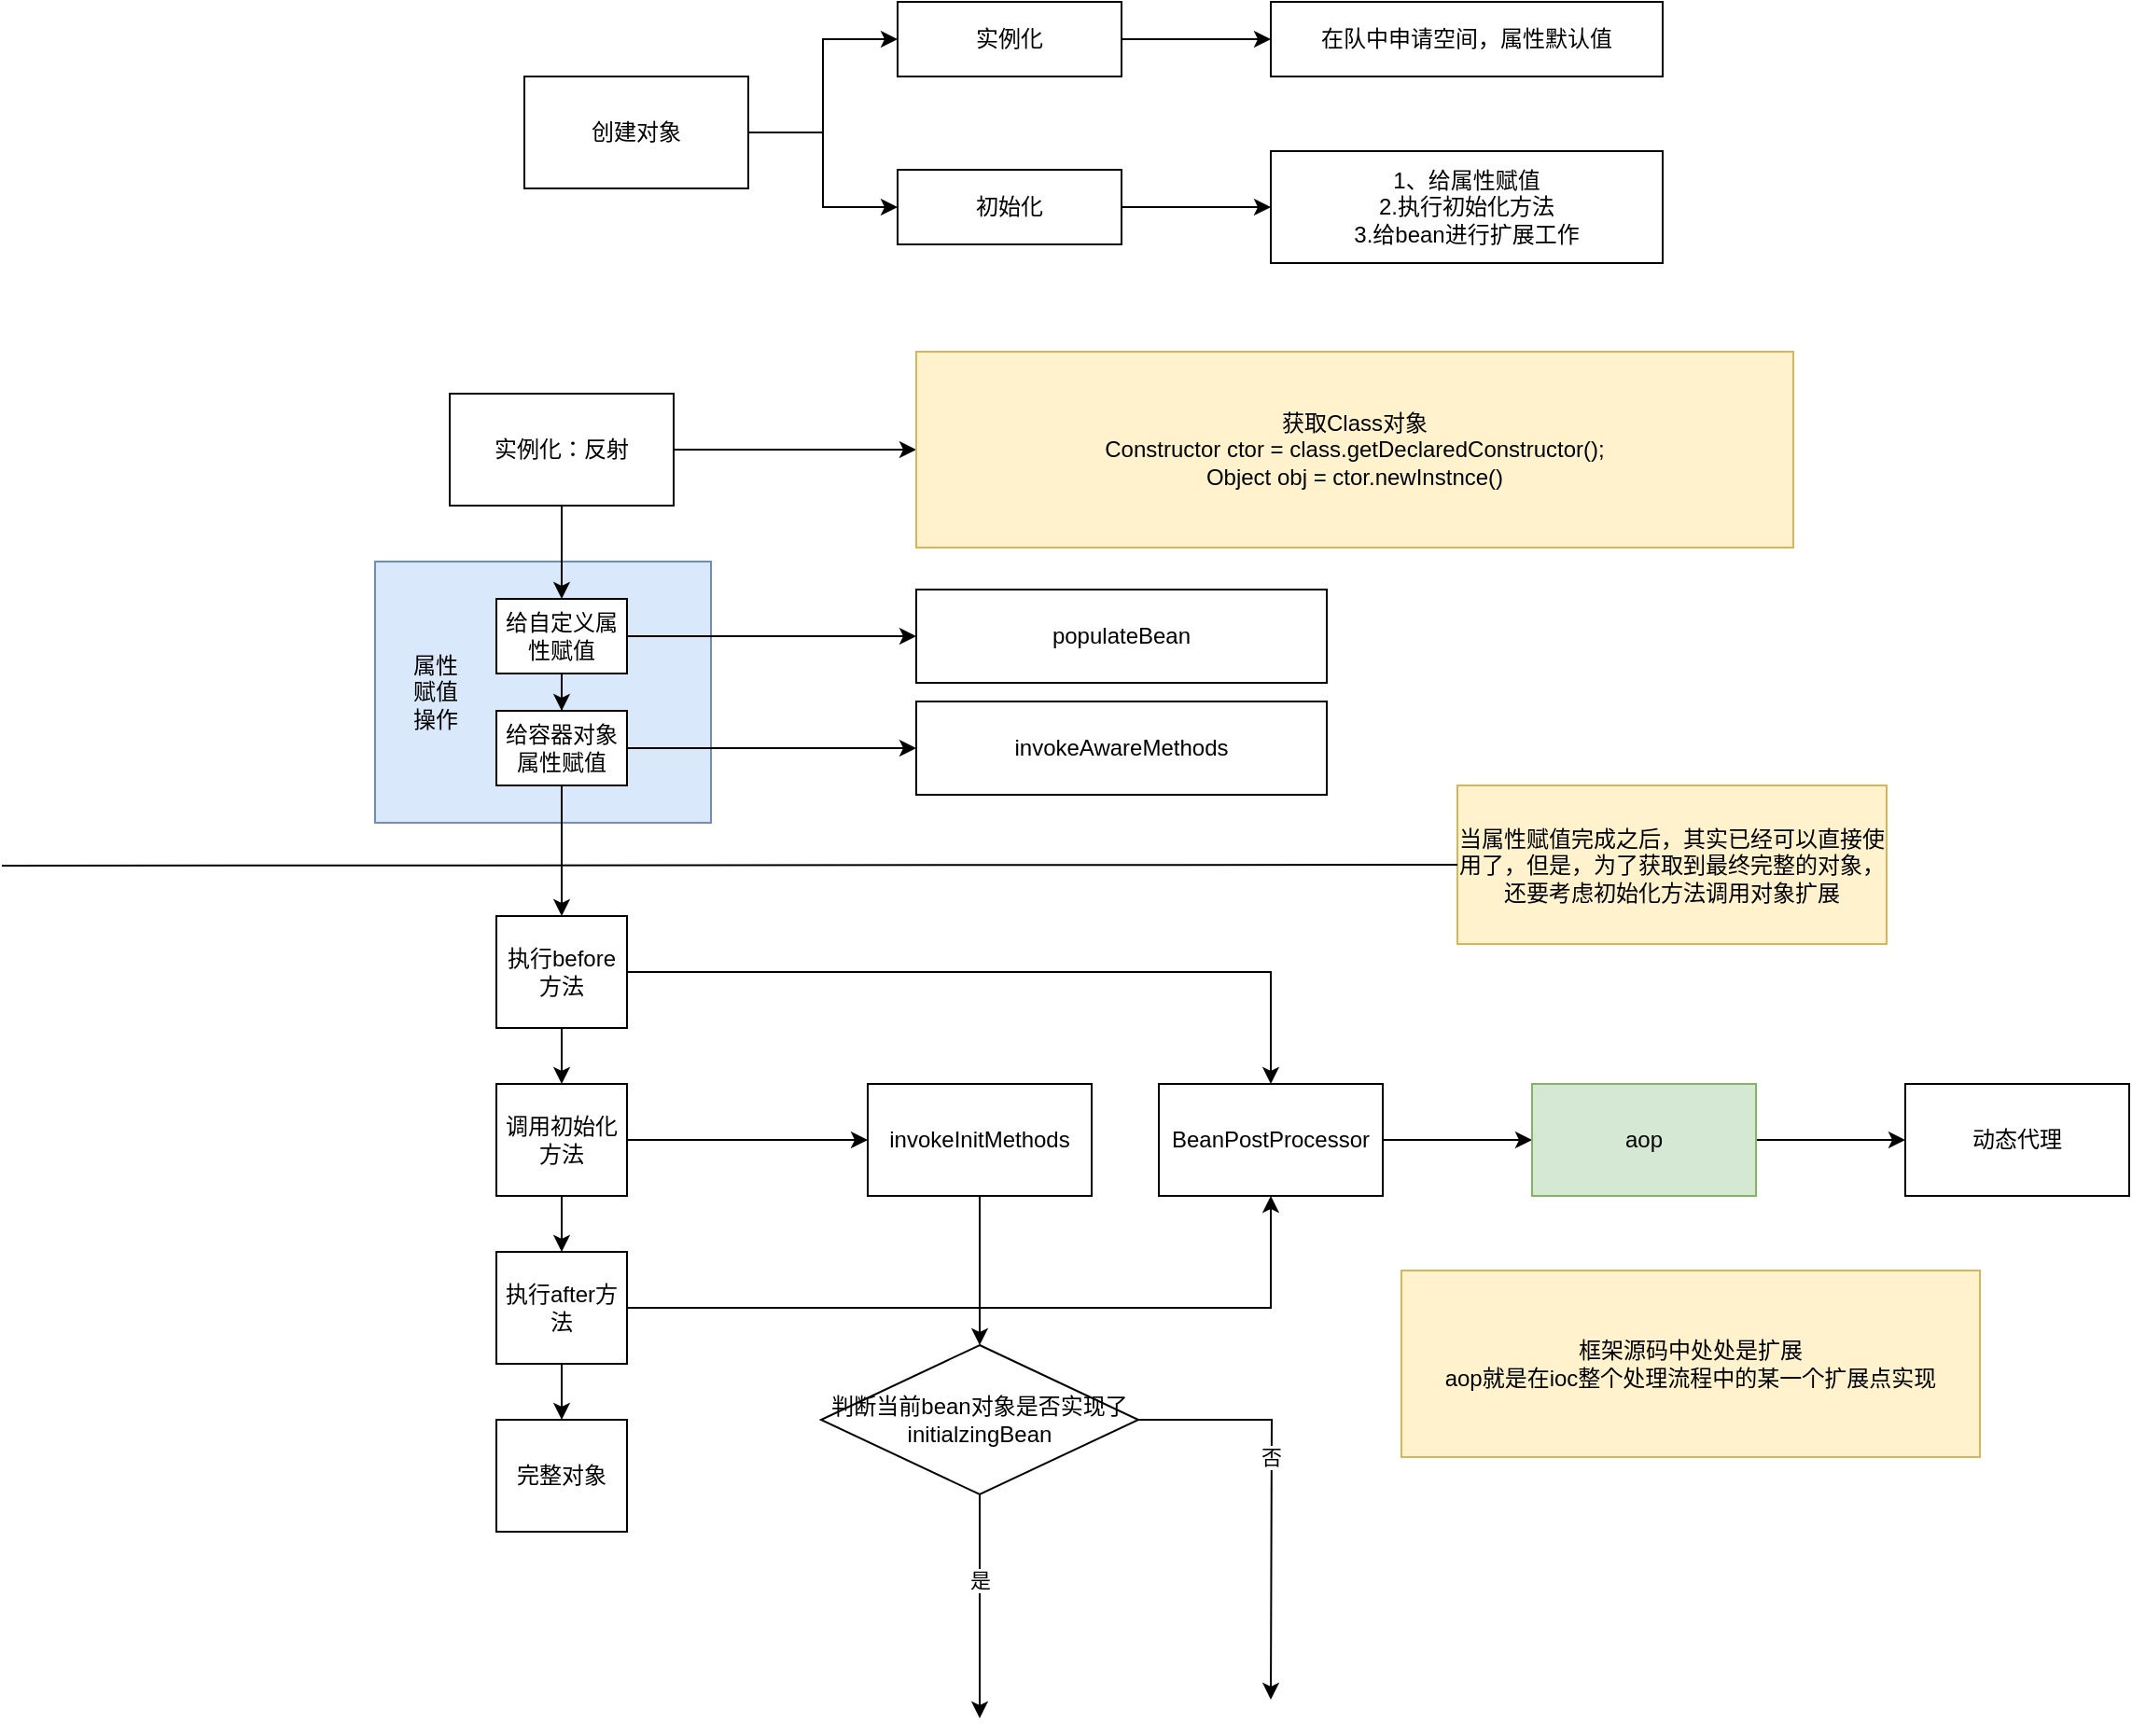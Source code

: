 <mxfile compressed="true" version="16.1.0" type="github"><diagram id="0PKtuLwfS05LTYKEAXhl" name="Page-1"><mxGraphModel dx="1422" dy="762" grid="1" gridSize="10" guides="1" tooltips="1" connect="1" arrows="1" fold="1" page="1" pageScale="1" pageWidth="827" pageHeight="1169" math="0" shadow="0"><root><mxCell id="0"/><mxCell id="1" parent="0"/><mxCell id="_FVEH-XrQzqngvuNkuMf-18" value="" style="rounded=0;whiteSpace=wrap;html=1;fillColor=#dae8fc;strokeColor=#6c8ebf;" vertex="1" parent="1"><mxGeometry x="230" y="330" width="180" height="140" as="geometry"/></mxCell><mxCell id="_FVEH-XrQzqngvuNkuMf-3" value="" style="edgeStyle=orthogonalEdgeStyle;rounded=0;orthogonalLoop=1;jettySize=auto;html=1;" edge="1" parent="1" source="_FVEH-XrQzqngvuNkuMf-1" target="_FVEH-XrQzqngvuNkuMf-2"><mxGeometry relative="1" as="geometry"/></mxCell><mxCell id="_FVEH-XrQzqngvuNkuMf-5" value="" style="edgeStyle=orthogonalEdgeStyle;rounded=0;orthogonalLoop=1;jettySize=auto;html=1;" edge="1" parent="1" source="_FVEH-XrQzqngvuNkuMf-1" target="_FVEH-XrQzqngvuNkuMf-4"><mxGeometry relative="1" as="geometry"/></mxCell><mxCell id="_FVEH-XrQzqngvuNkuMf-1" value="创建对象" style="rounded=0;whiteSpace=wrap;html=1;" vertex="1" parent="1"><mxGeometry x="310" y="70" width="120" height="60" as="geometry"/></mxCell><mxCell id="_FVEH-XrQzqngvuNkuMf-7" value="" style="edgeStyle=orthogonalEdgeStyle;rounded=0;orthogonalLoop=1;jettySize=auto;html=1;" edge="1" parent="1" source="_FVEH-XrQzqngvuNkuMf-2" target="_FVEH-XrQzqngvuNkuMf-6"><mxGeometry relative="1" as="geometry"/></mxCell><mxCell id="_FVEH-XrQzqngvuNkuMf-2" value="实例化" style="whiteSpace=wrap;html=1;rounded=0;" vertex="1" parent="1"><mxGeometry x="510" y="30" width="120" height="40" as="geometry"/></mxCell><mxCell id="_FVEH-XrQzqngvuNkuMf-9" value="" style="edgeStyle=orthogonalEdgeStyle;rounded=0;orthogonalLoop=1;jettySize=auto;html=1;" edge="1" parent="1" source="_FVEH-XrQzqngvuNkuMf-4" target="_FVEH-XrQzqngvuNkuMf-8"><mxGeometry relative="1" as="geometry"/></mxCell><mxCell id="_FVEH-XrQzqngvuNkuMf-4" value="初始化" style="whiteSpace=wrap;html=1;rounded=0;" vertex="1" parent="1"><mxGeometry x="510" y="120" width="120" height="40" as="geometry"/></mxCell><mxCell id="_FVEH-XrQzqngvuNkuMf-6" value="在队中申请空间，属性默认值" style="whiteSpace=wrap;html=1;rounded=0;" vertex="1" parent="1"><mxGeometry x="710" y="30" width="210" height="40" as="geometry"/></mxCell><mxCell id="_FVEH-XrQzqngvuNkuMf-8" value="1、给属性赋值&lt;br&gt;2.执行初始化方法&lt;br&gt;3.给bean进行扩展工作" style="whiteSpace=wrap;html=1;rounded=0;" vertex="1" parent="1"><mxGeometry x="710" y="110" width="210" height="60" as="geometry"/></mxCell><mxCell id="_FVEH-XrQzqngvuNkuMf-15" value="" style="edgeStyle=orthogonalEdgeStyle;rounded=0;orthogonalLoop=1;jettySize=auto;html=1;" edge="1" parent="1" source="_FVEH-XrQzqngvuNkuMf-10" target="_FVEH-XrQzqngvuNkuMf-14"><mxGeometry relative="1" as="geometry"/></mxCell><mxCell id="_FVEH-XrQzqngvuNkuMf-10" value="实例化：反射" style="rounded=0;whiteSpace=wrap;html=1;" vertex="1" parent="1"><mxGeometry x="270" y="240" width="120" height="60" as="geometry"/></mxCell><mxCell id="_FVEH-XrQzqngvuNkuMf-14" value="获取Class对象&lt;br&gt;Constructor ctor = class.getDeclaredConstructor();&lt;br&gt;Object obj = ctor.newInstnce()" style="text;html=1;strokeColor=#d6b656;fillColor=#fff2cc;align=center;verticalAlign=middle;whiteSpace=wrap;rounded=0;" vertex="1" parent="1"><mxGeometry x="520" y="217.5" width="470" height="105" as="geometry"/></mxCell><mxCell id="_FVEH-XrQzqngvuNkuMf-22" value="" style="edgeStyle=orthogonalEdgeStyle;rounded=0;orthogonalLoop=1;jettySize=auto;html=1;" edge="1" parent="1" source="_FVEH-XrQzqngvuNkuMf-16" target="_FVEH-XrQzqngvuNkuMf-17"><mxGeometry relative="1" as="geometry"/></mxCell><mxCell id="_FVEH-XrQzqngvuNkuMf-16" value="给自定义属性赋值" style="rounded=0;whiteSpace=wrap;html=1;" vertex="1" parent="1"><mxGeometry x="295" y="350" width="70" height="40" as="geometry"/></mxCell><mxCell id="_FVEH-XrQzqngvuNkuMf-26" value="" style="edgeStyle=orthogonalEdgeStyle;rounded=0;orthogonalLoop=1;jettySize=auto;html=1;" edge="1" parent="1" source="_FVEH-XrQzqngvuNkuMf-17" target="_FVEH-XrQzqngvuNkuMf-25"><mxGeometry relative="1" as="geometry"/></mxCell><mxCell id="_FVEH-XrQzqngvuNkuMf-28" value="" style="edgeStyle=orthogonalEdgeStyle;rounded=0;orthogonalLoop=1;jettySize=auto;html=1;" edge="1" parent="1" source="_FVEH-XrQzqngvuNkuMf-17" target="_FVEH-XrQzqngvuNkuMf-27"><mxGeometry relative="1" as="geometry"/></mxCell><mxCell id="_FVEH-XrQzqngvuNkuMf-17" value="给容器对象属性赋值" style="rounded=0;whiteSpace=wrap;html=1;" vertex="1" parent="1"><mxGeometry x="295" y="410" width="70" height="40" as="geometry"/></mxCell><mxCell id="_FVEH-XrQzqngvuNkuMf-19" value="属性&lt;br&gt;赋值&lt;br&gt;操作" style="text;html=1;strokeColor=none;fillColor=none;align=center;verticalAlign=middle;whiteSpace=wrap;rounded=0;" vertex="1" parent="1"><mxGeometry x="235" y="360" width="55" height="80" as="geometry"/></mxCell><mxCell id="_FVEH-XrQzqngvuNkuMf-21" value="" style="endArrow=classic;html=1;rounded=0;exitX=0.5;exitY=1;exitDx=0;exitDy=0;entryX=0.5;entryY=0;entryDx=0;entryDy=0;" edge="1" parent="1" source="_FVEH-XrQzqngvuNkuMf-10" target="_FVEH-XrQzqngvuNkuMf-16"><mxGeometry width="50" height="50" relative="1" as="geometry"><mxPoint x="790" y="640" as="sourcePoint"/><mxPoint x="840" y="590" as="targetPoint"/></mxGeometry></mxCell><mxCell id="_FVEH-XrQzqngvuNkuMf-23" value="populateBean" style="rounded=0;whiteSpace=wrap;html=1;" vertex="1" parent="1"><mxGeometry x="520" y="345" width="220" height="50" as="geometry"/></mxCell><mxCell id="_FVEH-XrQzqngvuNkuMf-24" value="" style="endArrow=classic;html=1;rounded=0;exitX=1;exitY=0.5;exitDx=0;exitDy=0;" edge="1" parent="1" source="_FVEH-XrQzqngvuNkuMf-16" target="_FVEH-XrQzqngvuNkuMf-23"><mxGeometry width="50" height="50" relative="1" as="geometry"><mxPoint x="790" y="640" as="sourcePoint"/><mxPoint x="840" y="590" as="targetPoint"/></mxGeometry></mxCell><mxCell id="_FVEH-XrQzqngvuNkuMf-25" value="invokeAwareMethods" style="whiteSpace=wrap;html=1;rounded=0;" vertex="1" parent="1"><mxGeometry x="520" y="405" width="220" height="50" as="geometry"/></mxCell><mxCell id="_FVEH-XrQzqngvuNkuMf-32" value="" style="edgeStyle=orthogonalEdgeStyle;rounded=0;orthogonalLoop=1;jettySize=auto;html=1;" edge="1" parent="1" source="_FVEH-XrQzqngvuNkuMf-27" target="_FVEH-XrQzqngvuNkuMf-29"><mxGeometry relative="1" as="geometry"/></mxCell><mxCell id="_FVEH-XrQzqngvuNkuMf-27" value="执行before方法" style="whiteSpace=wrap;html=1;rounded=0;" vertex="1" parent="1"><mxGeometry x="295" y="520" width="70" height="60" as="geometry"/></mxCell><mxCell id="_FVEH-XrQzqngvuNkuMf-33" value="" style="edgeStyle=orthogonalEdgeStyle;rounded=0;orthogonalLoop=1;jettySize=auto;html=1;" edge="1" parent="1" source="_FVEH-XrQzqngvuNkuMf-29" target="_FVEH-XrQzqngvuNkuMf-30"><mxGeometry relative="1" as="geometry"/></mxCell><mxCell id="_FVEH-XrQzqngvuNkuMf-29" value="调用初始化方法" style="whiteSpace=wrap;html=1;rounded=0;" vertex="1" parent="1"><mxGeometry x="295" y="610" width="70" height="60" as="geometry"/></mxCell><mxCell id="_FVEH-XrQzqngvuNkuMf-34" value="" style="edgeStyle=orthogonalEdgeStyle;rounded=0;orthogonalLoop=1;jettySize=auto;html=1;" edge="1" parent="1" source="_FVEH-XrQzqngvuNkuMf-30" target="_FVEH-XrQzqngvuNkuMf-31"><mxGeometry relative="1" as="geometry"/></mxCell><mxCell id="_FVEH-XrQzqngvuNkuMf-30" value="执行after方法" style="whiteSpace=wrap;html=1;rounded=0;" vertex="1" parent="1"><mxGeometry x="295" y="700" width="70" height="60" as="geometry"/></mxCell><mxCell id="_FVEH-XrQzqngvuNkuMf-31" value="完整对象" style="whiteSpace=wrap;html=1;rounded=0;" vertex="1" parent="1"><mxGeometry x="295" y="790" width="70" height="60" as="geometry"/></mxCell><mxCell id="_FVEH-XrQzqngvuNkuMf-47" style="edgeStyle=orthogonalEdgeStyle;rounded=0;orthogonalLoop=1;jettySize=auto;html=1;entryX=0.5;entryY=0;entryDx=0;entryDy=0;" edge="1" parent="1" source="_FVEH-XrQzqngvuNkuMf-35" target="_FVEH-XrQzqngvuNkuMf-46"><mxGeometry relative="1" as="geometry"/></mxCell><mxCell id="_FVEH-XrQzqngvuNkuMf-35" value="&lt;span&gt;invokeInitMethods&lt;/span&gt;" style="rounded=0;whiteSpace=wrap;html=1;" vertex="1" parent="1"><mxGeometry x="494" y="610" width="120" height="60" as="geometry"/></mxCell><mxCell id="_FVEH-XrQzqngvuNkuMf-36" value="" style="endArrow=classic;html=1;rounded=0;exitX=1;exitY=0.5;exitDx=0;exitDy=0;entryX=0;entryY=0.5;entryDx=0;entryDy=0;" edge="1" parent="1" source="_FVEH-XrQzqngvuNkuMf-29" target="_FVEH-XrQzqngvuNkuMf-35"><mxGeometry width="50" height="50" relative="1" as="geometry"><mxPoint x="390" y="690" as="sourcePoint"/><mxPoint x="440" y="640" as="targetPoint"/></mxGeometry></mxCell><mxCell id="_FVEH-XrQzqngvuNkuMf-40" value="" style="edgeStyle=orthogonalEdgeStyle;rounded=0;orthogonalLoop=1;jettySize=auto;html=1;" edge="1" parent="1" source="_FVEH-XrQzqngvuNkuMf-37" target="_FVEH-XrQzqngvuNkuMf-39"><mxGeometry relative="1" as="geometry"/></mxCell><mxCell id="_FVEH-XrQzqngvuNkuMf-37" value="&lt;span&gt;BeanPostProcessor&lt;/span&gt;" style="rounded=0;whiteSpace=wrap;html=1;" vertex="1" parent="1"><mxGeometry x="650" y="610" width="120" height="60" as="geometry"/></mxCell><mxCell id="_FVEH-XrQzqngvuNkuMf-38" value="" style="endArrow=classic;html=1;rounded=0;exitX=1;exitY=0.5;exitDx=0;exitDy=0;entryX=0.5;entryY=0;entryDx=0;entryDy=0;edgeStyle=orthogonalEdgeStyle;" edge="1" parent="1" source="_FVEH-XrQzqngvuNkuMf-27" target="_FVEH-XrQzqngvuNkuMf-37"><mxGeometry width="50" height="50" relative="1" as="geometry"><mxPoint x="430" y="580" as="sourcePoint"/><mxPoint x="480" y="530" as="targetPoint"/></mxGeometry></mxCell><mxCell id="_FVEH-XrQzqngvuNkuMf-42" value="" style="edgeStyle=orthogonalEdgeStyle;rounded=0;orthogonalLoop=1;jettySize=auto;html=1;" edge="1" parent="1" source="_FVEH-XrQzqngvuNkuMf-39" target="_FVEH-XrQzqngvuNkuMf-41"><mxGeometry relative="1" as="geometry"/></mxCell><mxCell id="_FVEH-XrQzqngvuNkuMf-39" value="aop" style="whiteSpace=wrap;html=1;rounded=0;fillColor=#d5e8d4;strokeColor=#82b366;" vertex="1" parent="1"><mxGeometry x="850" y="610" width="120" height="60" as="geometry"/></mxCell><mxCell id="_FVEH-XrQzqngvuNkuMf-41" value="动态代理" style="whiteSpace=wrap;html=1;rounded=0;" vertex="1" parent="1"><mxGeometry x="1050" y="610" width="120" height="60" as="geometry"/></mxCell><mxCell id="_FVEH-XrQzqngvuNkuMf-43" value="" style="endArrow=classic;html=1;rounded=0;exitX=1;exitY=0.5;exitDx=0;exitDy=0;entryX=0.5;entryY=1;entryDx=0;entryDy=0;edgeStyle=orthogonalEdgeStyle;" edge="1" parent="1" source="_FVEH-XrQzqngvuNkuMf-30" target="_FVEH-XrQzqngvuNkuMf-37"><mxGeometry width="50" height="50" relative="1" as="geometry"><mxPoint x="490" y="780" as="sourcePoint"/><mxPoint x="540" y="730" as="targetPoint"/></mxGeometry></mxCell><mxCell id="_FVEH-XrQzqngvuNkuMf-48" style="edgeStyle=orthogonalEdgeStyle;rounded=0;orthogonalLoop=1;jettySize=auto;html=1;" edge="1" parent="1" source="_FVEH-XrQzqngvuNkuMf-46"><mxGeometry relative="1" as="geometry"><mxPoint x="554" y="950" as="targetPoint"/></mxGeometry></mxCell><mxCell id="_FVEH-XrQzqngvuNkuMf-51" value="是" style="edgeLabel;html=1;align=center;verticalAlign=middle;resizable=0;points=[];" vertex="1" connectable="0" parent="_FVEH-XrQzqngvuNkuMf-48"><mxGeometry x="-0.233" relative="1" as="geometry"><mxPoint as="offset"/></mxGeometry></mxCell><mxCell id="_FVEH-XrQzqngvuNkuMf-49" style="edgeStyle=orthogonalEdgeStyle;rounded=0;orthogonalLoop=1;jettySize=auto;html=1;" edge="1" parent="1" source="_FVEH-XrQzqngvuNkuMf-46"><mxGeometry relative="1" as="geometry"><mxPoint x="710" y="940" as="targetPoint"/></mxGeometry></mxCell><mxCell id="_FVEH-XrQzqngvuNkuMf-50" value="否" style="edgeLabel;html=1;align=center;verticalAlign=middle;resizable=0;points=[];" vertex="1" connectable="0" parent="_FVEH-XrQzqngvuNkuMf-49"><mxGeometry x="-0.176" y="-1" relative="1" as="geometry"><mxPoint as="offset"/></mxGeometry></mxCell><mxCell id="_FVEH-XrQzqngvuNkuMf-46" value="判断当前bean对象是否实现了&lt;br&gt;initialzingBean" style="rhombus;whiteSpace=wrap;html=1;" vertex="1" parent="1"><mxGeometry x="469" y="750" width="170" height="80" as="geometry"/></mxCell><mxCell id="_FVEH-XrQzqngvuNkuMf-52" value="框架源码中处处是扩展&lt;br&gt;aop就是在ioc整个处理流程中的某一个扩展点实现" style="text;html=1;strokeColor=#d6b656;fillColor=#fff2cc;align=center;verticalAlign=middle;whiteSpace=wrap;rounded=0;" vertex="1" parent="1"><mxGeometry x="780" y="710" width="310" height="100" as="geometry"/></mxCell><mxCell id="_FVEH-XrQzqngvuNkuMf-53" value="当属性赋值完成之后，其实已经可以直接使用了，但是，为了获取到最终完整的对象，还要考虑初始化方法调用对象扩展" style="text;html=1;strokeColor=#d6b656;fillColor=#fff2cc;align=center;verticalAlign=middle;whiteSpace=wrap;rounded=0;" vertex="1" parent="1"><mxGeometry x="810" y="450" width="230" height="85" as="geometry"/></mxCell><mxCell id="_FVEH-XrQzqngvuNkuMf-54" value="" style="endArrow=none;html=1;rounded=0;entryX=0;entryY=0.5;entryDx=0;entryDy=0;" edge="1" parent="1" target="_FVEH-XrQzqngvuNkuMf-53"><mxGeometry width="50" height="50" relative="1" as="geometry"><mxPoint x="30" y="493" as="sourcePoint"/><mxPoint x="640" y="350" as="targetPoint"/></mxGeometry></mxCell></root></mxGraphModel></diagram></mxfile>